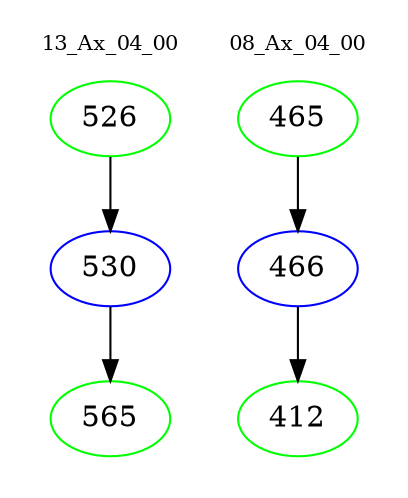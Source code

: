 digraph{
subgraph cluster_0 {
color = white
label = "13_Ax_04_00";
fontsize=10;
T0_526 [label="526", color="green"]
T0_526 -> T0_530 [color="black"]
T0_530 [label="530", color="blue"]
T0_530 -> T0_565 [color="black"]
T0_565 [label="565", color="green"]
}
subgraph cluster_1 {
color = white
label = "08_Ax_04_00";
fontsize=10;
T1_465 [label="465", color="green"]
T1_465 -> T1_466 [color="black"]
T1_466 [label="466", color="blue"]
T1_466 -> T1_412 [color="black"]
T1_412 [label="412", color="green"]
}
}
